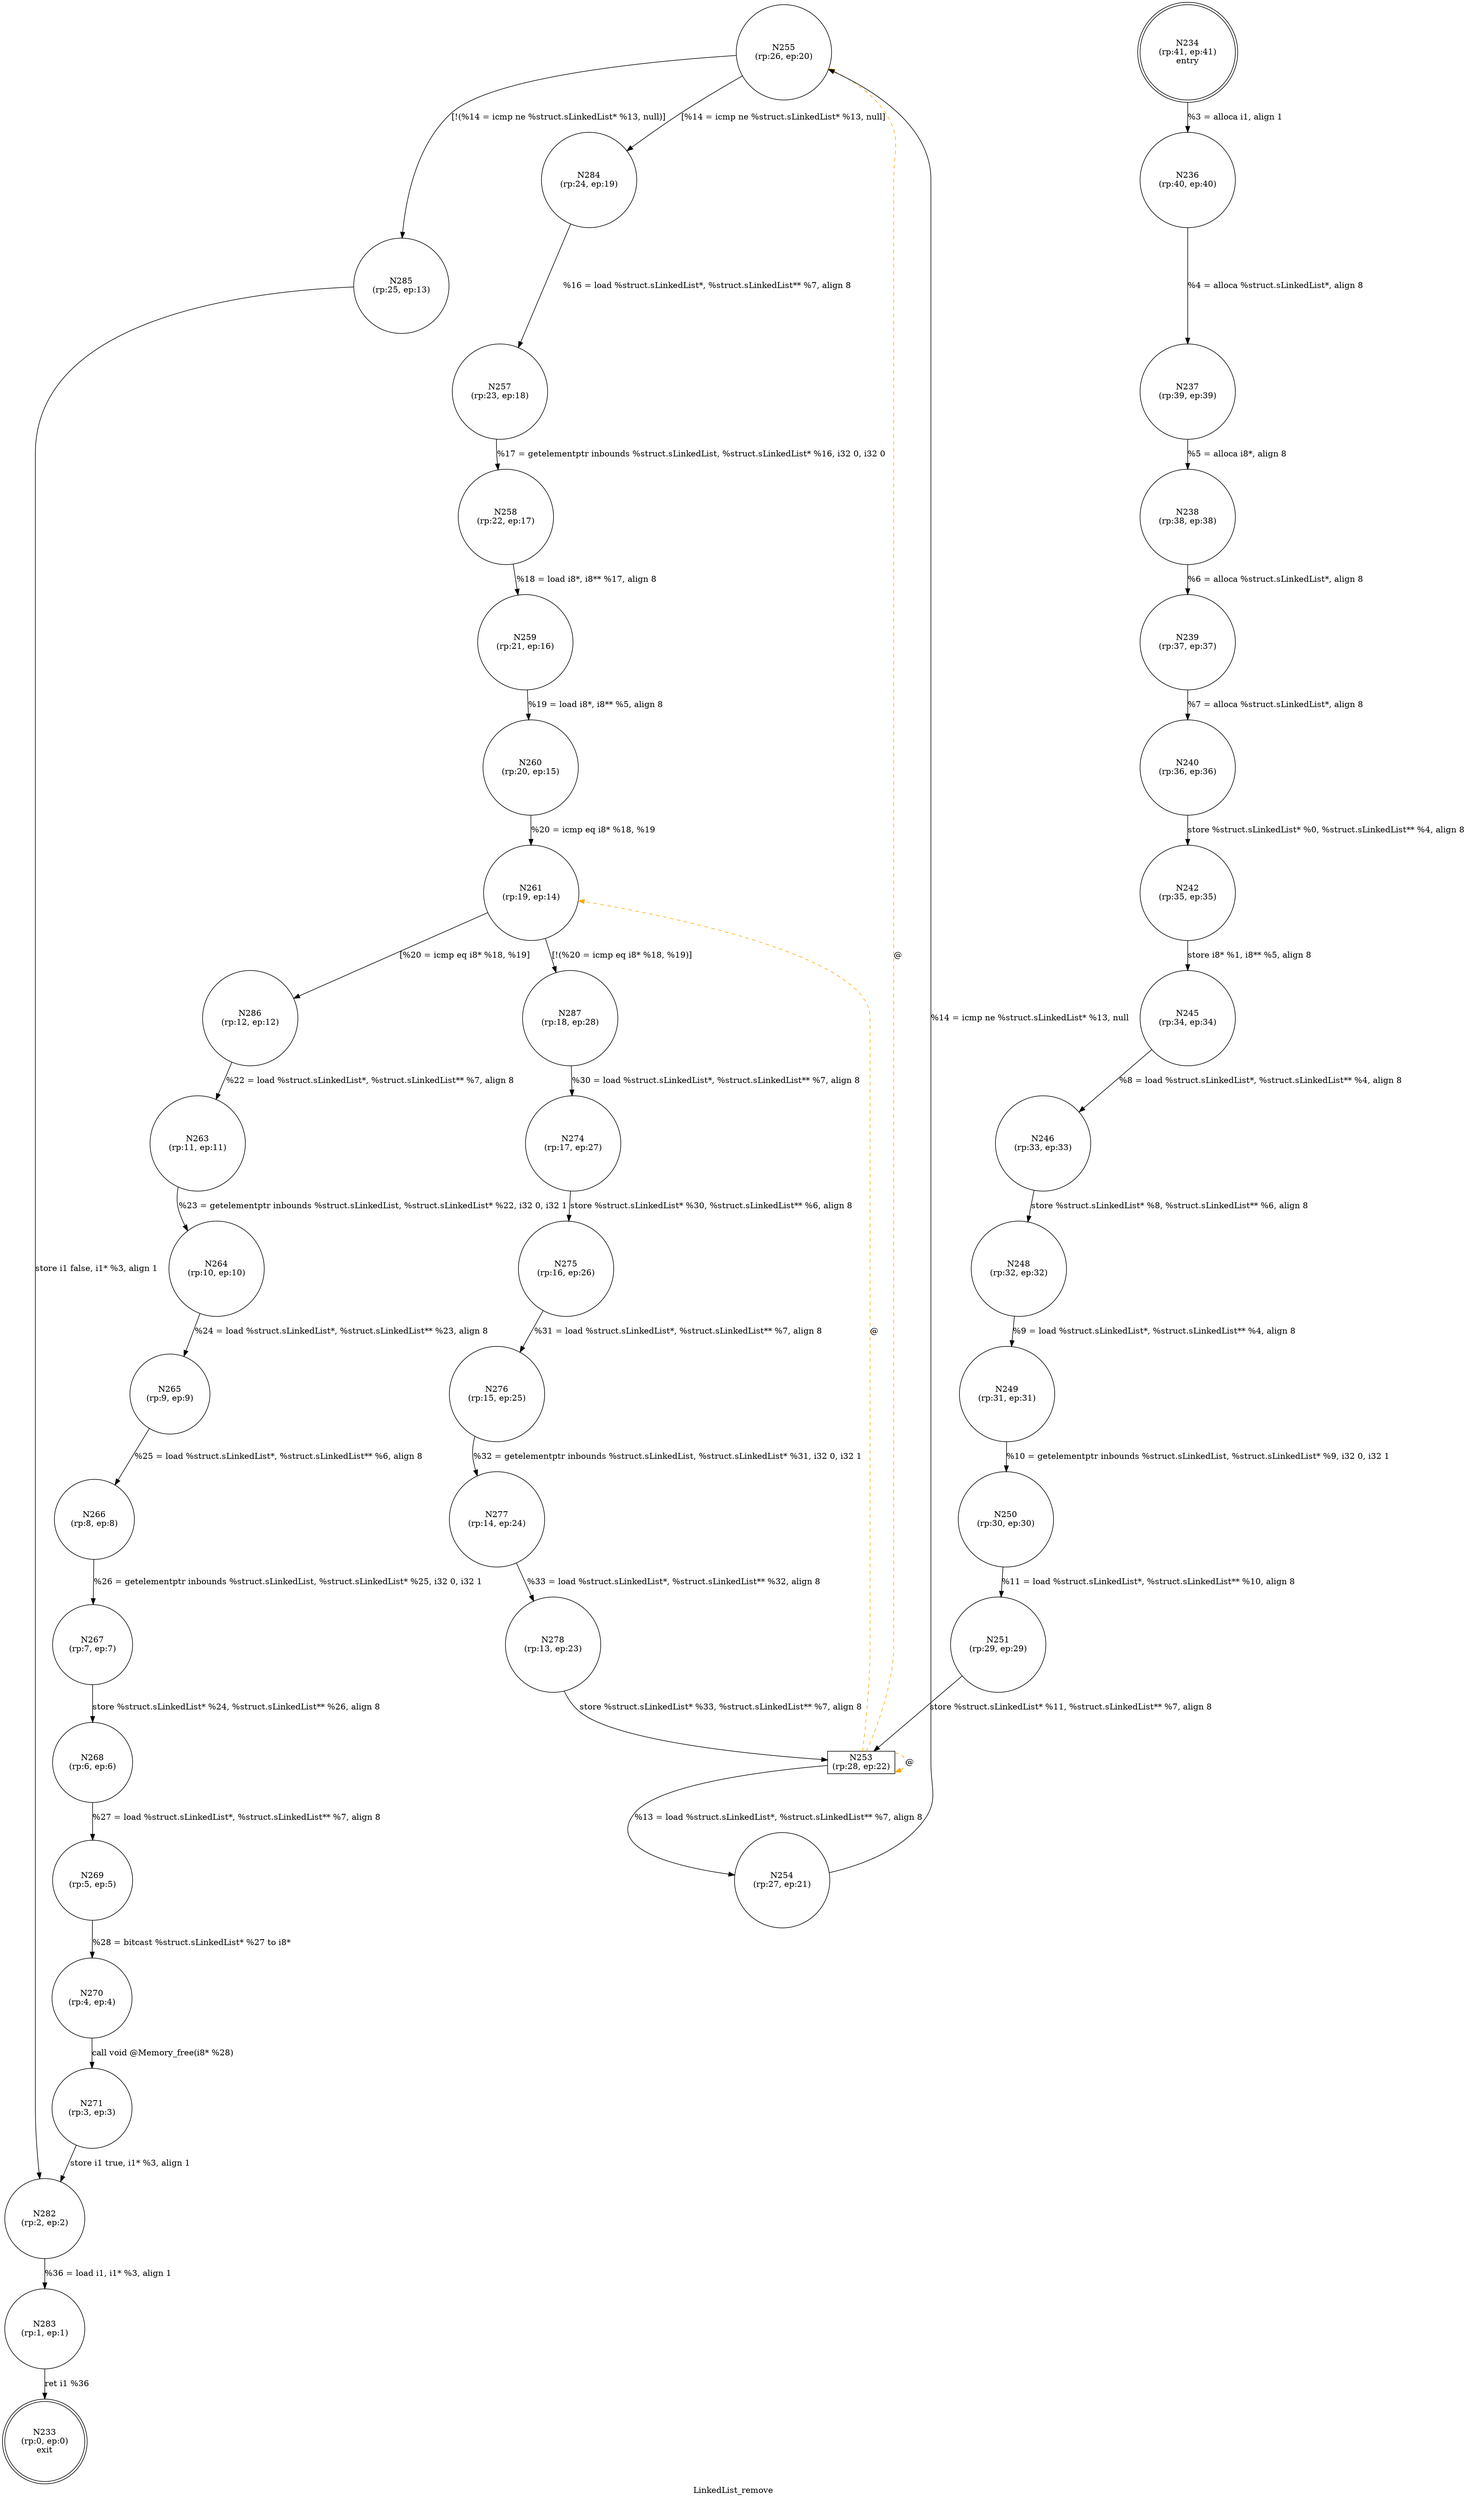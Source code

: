 digraph LinkedList_remove {
label="LinkedList_remove"
233 [label="N233\n(rp:0, ep:0)\nexit", shape="doublecircle"]
234 [label="N234\n(rp:41, ep:41)\nentry", shape="doublecircle"]
234 -> 236 [label="%3 = alloca i1, align 1"]
236 [label="N236\n(rp:40, ep:40)", shape="circle"]
236 -> 237 [label="%4 = alloca %struct.sLinkedList*, align 8"]
237 [label="N237\n(rp:39, ep:39)", shape="circle"]
237 -> 238 [label="%5 = alloca i8*, align 8"]
238 [label="N238\n(rp:38, ep:38)", shape="circle"]
238 -> 239 [label="%6 = alloca %struct.sLinkedList*, align 8"]
239 [label="N239\n(rp:37, ep:37)", shape="circle"]
239 -> 240 [label="%7 = alloca %struct.sLinkedList*, align 8"]
240 [label="N240\n(rp:36, ep:36)", shape="circle"]
240 -> 242 [label="store %struct.sLinkedList* %0, %struct.sLinkedList** %4, align 8"]
242 [label="N242\n(rp:35, ep:35)", shape="circle"]
242 -> 245 [label="store i8* %1, i8** %5, align 8"]
245 [label="N245\n(rp:34, ep:34)", shape="circle"]
245 -> 246 [label="%8 = load %struct.sLinkedList*, %struct.sLinkedList** %4, align 8"]
246 [label="N246\n(rp:33, ep:33)", shape="circle"]
246 -> 248 [label="store %struct.sLinkedList* %8, %struct.sLinkedList** %6, align 8"]
248 [label="N248\n(rp:32, ep:32)", shape="circle"]
248 -> 249 [label="%9 = load %struct.sLinkedList*, %struct.sLinkedList** %4, align 8"]
249 [label="N249\n(rp:31, ep:31)", shape="circle"]
249 -> 250 [label="%10 = getelementptr inbounds %struct.sLinkedList, %struct.sLinkedList* %9, i32 0, i32 1"]
250 [label="N250\n(rp:30, ep:30)", shape="circle"]
250 -> 251 [label="%11 = load %struct.sLinkedList*, %struct.sLinkedList** %10, align 8"]
251 [label="N251\n(rp:29, ep:29)", shape="circle"]
251 -> 253 [label="store %struct.sLinkedList* %11, %struct.sLinkedList** %7, align 8"]
253 [label="N253\n(rp:28, ep:22)", shape="box"]
253 -> 254 [label="%13 = load %struct.sLinkedList*, %struct.sLinkedList** %7, align 8"]
253 -> 253 [label="@", style="dashed", color="orange"]
253 -> 261 [label="@", style="dashed", color="orange"]
253 -> 255 [label="@", style="dashed", color="orange"]
254 [label="N254\n(rp:27, ep:21)", shape="circle"]
254 -> 255 [label="%14 = icmp ne %struct.sLinkedList* %13, null"]
255 [label="N255\n(rp:26, ep:20)", shape="circle"]
255 -> 284 [label="[%14 = icmp ne %struct.sLinkedList* %13, null]"]
255 -> 285 [label="[!(%14 = icmp ne %struct.sLinkedList* %13, null)]"]
257 [label="N257\n(rp:23, ep:18)", shape="circle"]
257 -> 258 [label="%17 = getelementptr inbounds %struct.sLinkedList, %struct.sLinkedList* %16, i32 0, i32 0"]
258 [label="N258\n(rp:22, ep:17)", shape="circle"]
258 -> 259 [label="%18 = load i8*, i8** %17, align 8"]
259 [label="N259\n(rp:21, ep:16)", shape="circle"]
259 -> 260 [label="%19 = load i8*, i8** %5, align 8"]
260 [label="N260\n(rp:20, ep:15)", shape="circle"]
260 -> 261 [label="%20 = icmp eq i8* %18, %19"]
261 [label="N261\n(rp:19, ep:14)", shape="circle"]
261 -> 286 [label="[%20 = icmp eq i8* %18, %19]"]
261 -> 287 [label="[!(%20 = icmp eq i8* %18, %19)]"]
263 [label="N263\n(rp:11, ep:11)", shape="circle"]
263 -> 264 [label="%23 = getelementptr inbounds %struct.sLinkedList, %struct.sLinkedList* %22, i32 0, i32 1"]
264 [label="N264\n(rp:10, ep:10)", shape="circle"]
264 -> 265 [label="%24 = load %struct.sLinkedList*, %struct.sLinkedList** %23, align 8"]
265 [label="N265\n(rp:9, ep:9)", shape="circle"]
265 -> 266 [label="%25 = load %struct.sLinkedList*, %struct.sLinkedList** %6, align 8"]
266 [label="N266\n(rp:8, ep:8)", shape="circle"]
266 -> 267 [label="%26 = getelementptr inbounds %struct.sLinkedList, %struct.sLinkedList* %25, i32 0, i32 1"]
267 [label="N267\n(rp:7, ep:7)", shape="circle"]
267 -> 268 [label="store %struct.sLinkedList* %24, %struct.sLinkedList** %26, align 8"]
268 [label="N268\n(rp:6, ep:6)", shape="circle"]
268 -> 269 [label="%27 = load %struct.sLinkedList*, %struct.sLinkedList** %7, align 8"]
269 [label="N269\n(rp:5, ep:5)", shape="circle"]
269 -> 270 [label="%28 = bitcast %struct.sLinkedList* %27 to i8*"]
270 [label="N270\n(rp:4, ep:4)", shape="circle"]
270 -> 271 [label="call void @Memory_free(i8* %28)"]
271 [label="N271\n(rp:3, ep:3)", shape="circle"]
271 -> 282 [label="store i1 true, i1* %3, align 1"]
274 [label="N274\n(rp:17, ep:27)", shape="circle"]
274 -> 275 [label="store %struct.sLinkedList* %30, %struct.sLinkedList** %6, align 8"]
275 [label="N275\n(rp:16, ep:26)", shape="circle"]
275 -> 276 [label="%31 = load %struct.sLinkedList*, %struct.sLinkedList** %7, align 8"]
276 [label="N276\n(rp:15, ep:25)", shape="circle"]
276 -> 277 [label="%32 = getelementptr inbounds %struct.sLinkedList, %struct.sLinkedList* %31, i32 0, i32 1"]
277 [label="N277\n(rp:14, ep:24)", shape="circle"]
277 -> 278 [label="%33 = load %struct.sLinkedList*, %struct.sLinkedList** %32, align 8"]
278 [label="N278\n(rp:13, ep:23)", shape="circle"]
278 -> 253 [label="store %struct.sLinkedList* %33, %struct.sLinkedList** %7, align 8"]
282 [label="N282\n(rp:2, ep:2)", shape="circle"]
282 -> 283 [label="%36 = load i1, i1* %3, align 1"]
283 [label="N283\n(rp:1, ep:1)", shape="circle"]
283 -> 233 [label="ret i1 %36"]
284 [label="N284\n(rp:24, ep:19)", shape="circle"]
284 -> 257 [label="%16 = load %struct.sLinkedList*, %struct.sLinkedList** %7, align 8"]
285 [label="N285\n(rp:25, ep:13)", shape="circle"]
285 -> 282 [label="store i1 false, i1* %3, align 1"]
286 [label="N286\n(rp:12, ep:12)", shape="circle"]
286 -> 263 [label="%22 = load %struct.sLinkedList*, %struct.sLinkedList** %7, align 8"]
287 [label="N287\n(rp:18, ep:28)", shape="circle"]
287 -> 274 [label="%30 = load %struct.sLinkedList*, %struct.sLinkedList** %7, align 8"]
}
